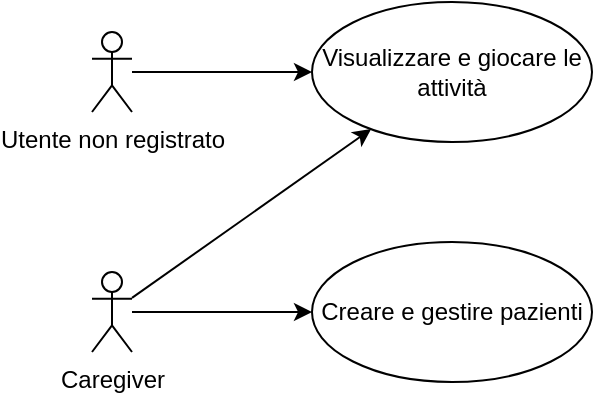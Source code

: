 <mxfile version="26.2.2">
  <diagram id="MFzBuhtDv2w2NvAEG-WX" name="Pagina-1">
    <mxGraphModel dx="2253" dy="696" grid="1" gridSize="10" guides="1" tooltips="1" connect="1" arrows="1" fold="1" page="1" pageScale="1" pageWidth="827" pageHeight="1169" math="0" shadow="0">
      <root>
        <mxCell id="0" />
        <mxCell id="1" parent="0" />
        <mxCell id="16" style="edgeStyle=none;html=1;" parent="1" source="2" target="3" edge="1">
          <mxGeometry relative="1" as="geometry" />
        </mxCell>
        <mxCell id="2" value="Utente non registrato" style="shape=umlActor;verticalLabelPosition=bottom;verticalAlign=top;html=1;" parent="1" vertex="1">
          <mxGeometry x="10" y="40" width="20" height="40" as="geometry" />
        </mxCell>
        <mxCell id="3" value="Visualizzare e giocare le attività" style="ellipse;whiteSpace=wrap;html=1;" parent="1" vertex="1">
          <mxGeometry x="120" y="25" width="140" height="70" as="geometry" />
        </mxCell>
        <mxCell id="17" style="edgeStyle=none;html=1;" parent="1" source="7" target="3" edge="1">
          <mxGeometry relative="1" as="geometry">
            <Array as="points" />
          </mxGeometry>
        </mxCell>
        <mxCell id="19" style="edgeStyle=none;html=1;" parent="1" source="7" target="12" edge="1">
          <mxGeometry relative="1" as="geometry" />
        </mxCell>
        <mxCell id="7" value="Caregiver" style="shape=umlActor;verticalLabelPosition=bottom;verticalAlign=top;html=1;" parent="1" vertex="1">
          <mxGeometry x="10" y="160" width="20" height="40" as="geometry" />
        </mxCell>
        <mxCell id="12" value="Creare e gestire pazienti" style="ellipse;whiteSpace=wrap;html=1;" parent="1" vertex="1">
          <mxGeometry x="120" y="145" width="140" height="70" as="geometry" />
        </mxCell>
      </root>
    </mxGraphModel>
  </diagram>
</mxfile>
